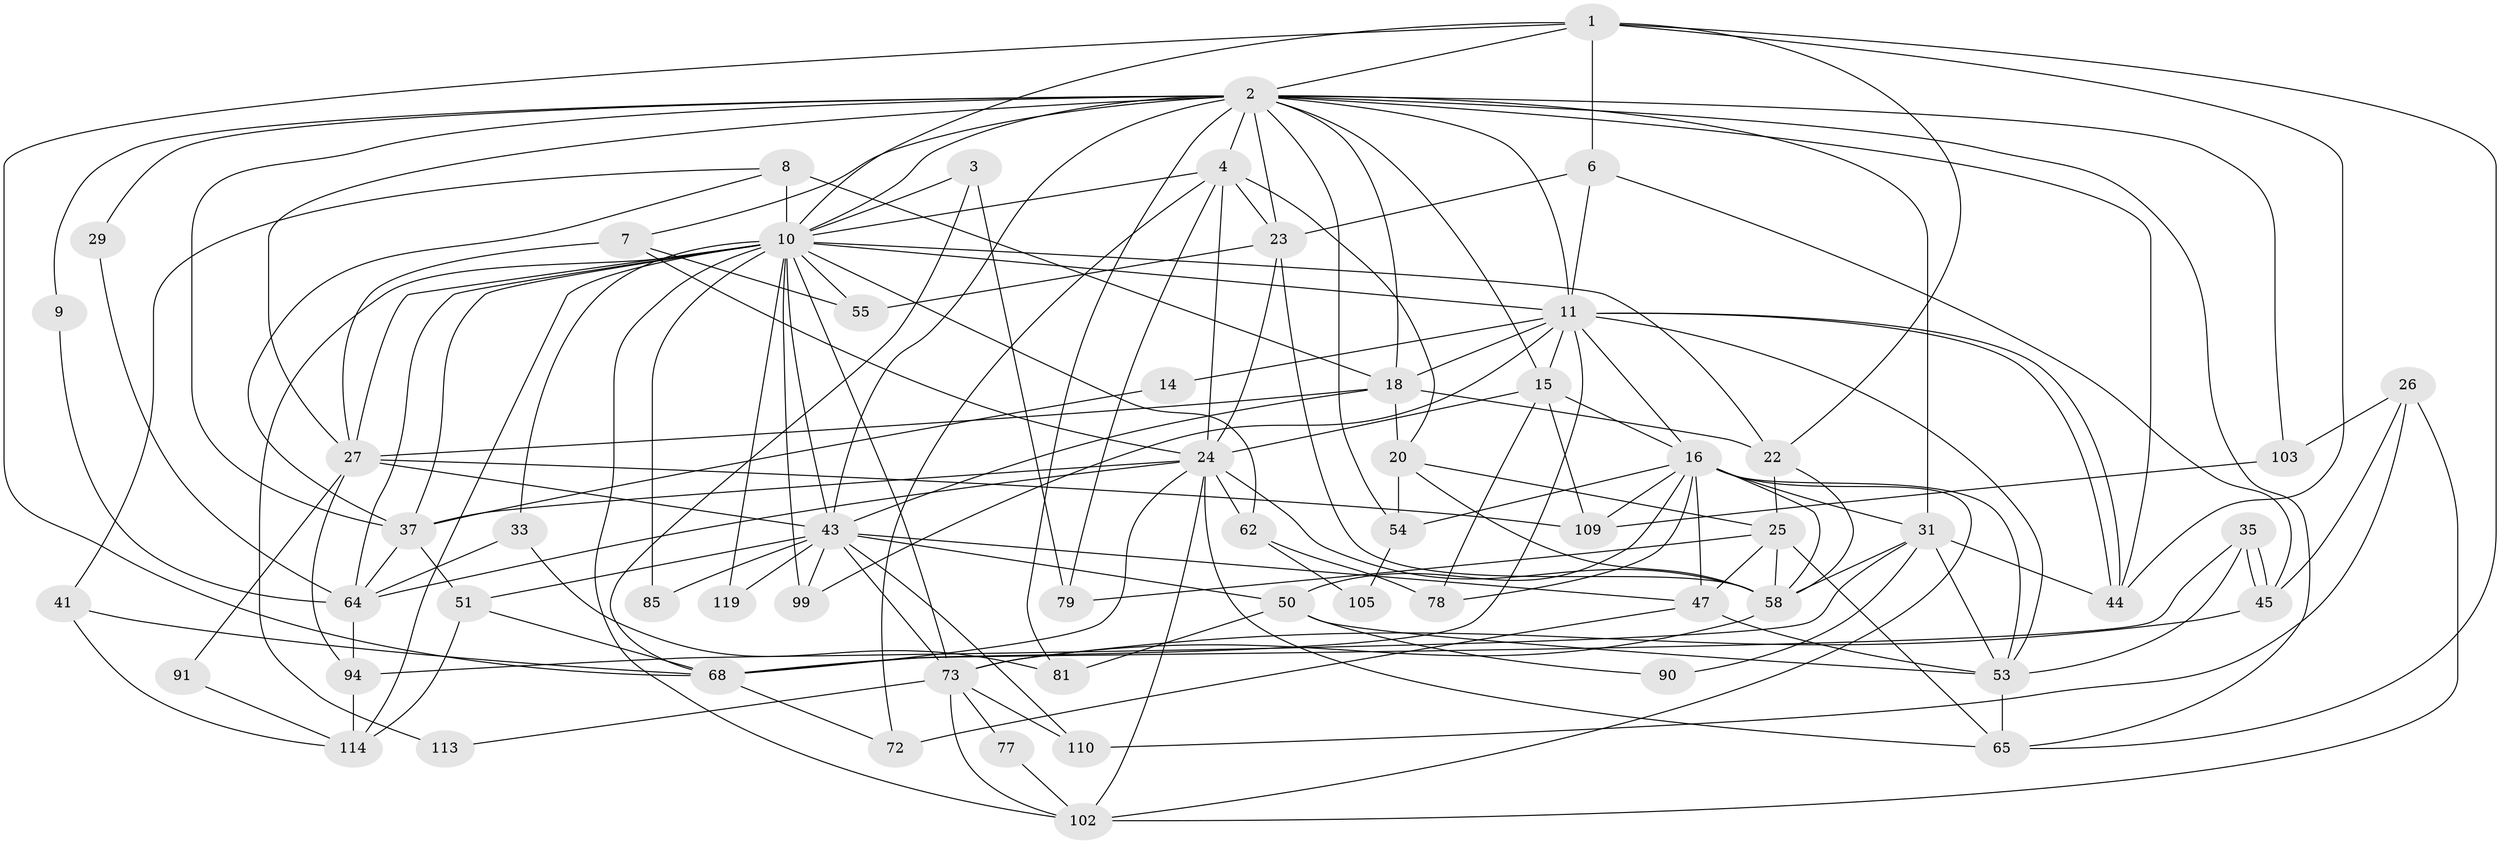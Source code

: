 // original degree distribution, {4: 0.32231404958677684, 7: 0.04132231404958678, 3: 0.24793388429752067, 5: 0.14049586776859505, 2: 0.1322314049586777, 6: 0.10743801652892562, 8: 0.008264462809917356}
// Generated by graph-tools (version 1.1) at 2025/15/03/09/25 04:15:05]
// undirected, 60 vertices, 162 edges
graph export_dot {
graph [start="1"]
  node [color=gray90,style=filled];
  1 [super="+120+46"];
  2 [super="+61+28+5+19"];
  3 [super="+89"];
  4 [super="+52"];
  6;
  7;
  8 [super="+70+12"];
  9;
  10 [super="+56+34+21"];
  11 [super="+13"];
  14;
  15 [super="+36"];
  16 [super="+30+17"];
  18 [super="+75"];
  20 [super="+117"];
  22 [super="+32"];
  23 [super="+106"];
  24 [super="+38+98"];
  25;
  26 [super="+82"];
  27 [super="+49+48"];
  29;
  31 [super="+42+104+69"];
  33;
  35 [super="+107"];
  37 [super="+115+57"];
  41;
  43 [super="+101+97"];
  44 [super="+118"];
  45;
  47;
  50;
  51;
  53 [super="+74"];
  54;
  55;
  58 [super="+88"];
  62;
  64 [super="+108"];
  65;
  68 [super="+86+93"];
  72;
  73 [super="+95"];
  77;
  78;
  79;
  81;
  85;
  90;
  91;
  94;
  99;
  102;
  103;
  105;
  109;
  110;
  113;
  114;
  119;
  1 -- 2;
  1 -- 65;
  1 -- 44;
  1 -- 6;
  1 -- 68;
  1 -- 10;
  1 -- 22;
  2 -- 103;
  2 -- 54;
  2 -- 81;
  2 -- 43;
  2 -- 11;
  2 -- 65;
  2 -- 44 [weight=2];
  2 -- 29;
  2 -- 37;
  2 -- 10 [weight=3];
  2 -- 4;
  2 -- 9;
  2 -- 27 [weight=2];
  2 -- 31 [weight=2];
  2 -- 23;
  2 -- 7;
  2 -- 15;
  2 -- 18;
  3 -- 68;
  3 -- 10 [weight=2];
  3 -- 79;
  4 -- 23;
  4 -- 72;
  4 -- 79;
  4 -- 24 [weight=2];
  4 -- 20;
  4 -- 10;
  6 -- 45;
  6 -- 23;
  6 -- 11;
  7 -- 55;
  7 -- 27;
  7 -- 24;
  8 -- 41;
  8 -- 10 [weight=3];
  8 -- 37;
  8 -- 18 [weight=2];
  9 -- 64;
  10 -- 43;
  10 -- 33;
  10 -- 99;
  10 -- 102;
  10 -- 11;
  10 -- 114;
  10 -- 119;
  10 -- 37;
  10 -- 85;
  10 -- 55 [weight=2];
  10 -- 62;
  10 -- 73;
  10 -- 113;
  10 -- 22 [weight=2];
  10 -- 64 [weight=2];
  10 -- 27;
  11 -- 44;
  11 -- 44;
  11 -- 99;
  11 -- 14;
  11 -- 15;
  11 -- 68;
  11 -- 16;
  11 -- 18;
  11 -- 53;
  14 -- 37;
  15 -- 109;
  15 -- 16;
  15 -- 24;
  15 -- 78;
  16 -- 109;
  16 -- 50;
  16 -- 102;
  16 -- 31 [weight=2];
  16 -- 78;
  16 -- 47;
  16 -- 58;
  16 -- 54;
  16 -- 53;
  18 -- 22;
  18 -- 20;
  18 -- 43 [weight=2];
  18 -- 27;
  20 -- 25;
  20 -- 54;
  20 -- 58;
  22 -- 58;
  22 -- 25;
  23 -- 55;
  23 -- 24;
  23 -- 58;
  24 -- 64;
  24 -- 102;
  24 -- 65;
  24 -- 37;
  24 -- 62;
  24 -- 68;
  24 -- 58;
  25 -- 65;
  25 -- 47;
  25 -- 58;
  25 -- 79;
  26 -- 102;
  26 -- 103;
  26 -- 45;
  26 -- 110;
  27 -- 94;
  27 -- 43;
  27 -- 109;
  27 -- 91;
  29 -- 64;
  31 -- 44 [weight=2];
  31 -- 94;
  31 -- 90;
  31 -- 53;
  31 -- 58;
  33 -- 81;
  33 -- 64;
  35 -- 45;
  35 -- 45;
  35 -- 68;
  35 -- 53;
  37 -- 64;
  37 -- 51;
  41 -- 114;
  41 -- 68;
  43 -- 51;
  43 -- 99;
  43 -- 119;
  43 -- 47;
  43 -- 73;
  43 -- 50;
  43 -- 85;
  43 -- 110;
  45 -- 73;
  47 -- 72;
  47 -- 53;
  50 -- 81;
  50 -- 90;
  50 -- 53;
  51 -- 68;
  51 -- 114;
  53 -- 65;
  54 -- 105;
  58 -- 73;
  62 -- 78;
  62 -- 105;
  64 -- 94;
  68 -- 72;
  73 -- 110;
  73 -- 113;
  73 -- 102;
  73 -- 77;
  77 -- 102;
  91 -- 114;
  94 -- 114;
  103 -- 109;
}
